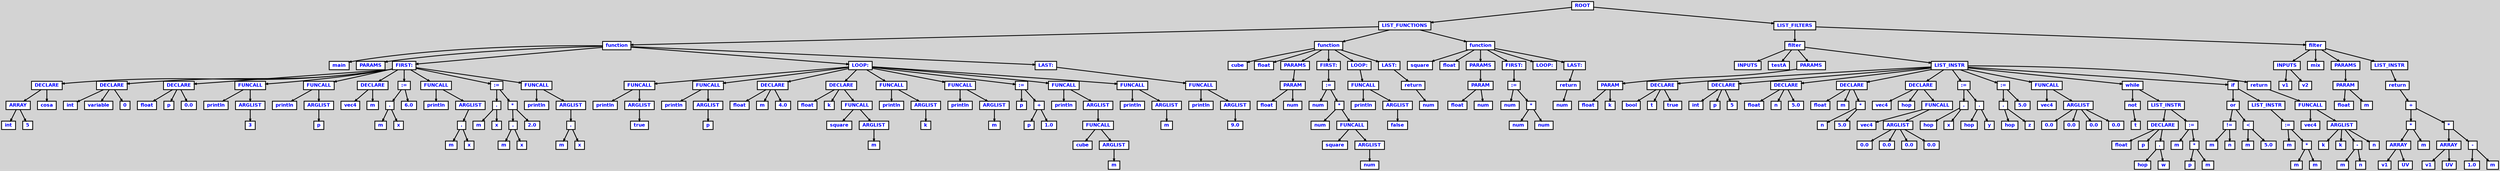 digraph {

	ordering=out;
	ranksep=.4;
	bgcolor="lightgrey"; node [shape=box, fixedsize=false, fontsize=12, fontname="Helvetica-bold", fontcolor="blue"
		width=.25, height=.25, color="black", fillcolor="white", style="filled, solid, bold"];
	edge [arrowsize=.5, color="black", style="bold"]

  n0 [label="ROOT"];
  n1 [label="LIST_FUNCTIONS"];
  n1 [label="LIST_FUNCTIONS"];
  n2 [label="function"];
  n2 [label="function"];
  n3 [label="main"];
  n4 [label="PARAMS"];
  n5 [label="FIRST:"];
  n5 [label="FIRST:"];
  n6 [label="DECLARE"];
  n6 [label="DECLARE"];
  n7 [label="ARRAY"];
  n7 [label="ARRAY"];
  n8 [label="int"];
  n9 [label="5"];
  n10 [label="cosa"];
  n11 [label="DECLARE"];
  n11 [label="DECLARE"];
  n12 [label="int"];
  n13 [label="variable"];
  n14 [label="0"];
  n15 [label="DECLARE"];
  n15 [label="DECLARE"];
  n16 [label="float"];
  n17 [label="p"];
  n18 [label="0.0"];
  n19 [label="FUNCALL"];
  n19 [label="FUNCALL"];
  n20 [label="println"];
  n21 [label="ARGLIST"];
  n21 [label="ARGLIST"];
  n22 [label="3"];
  n23 [label="FUNCALL"];
  n23 [label="FUNCALL"];
  n24 [label="println"];
  n25 [label="ARGLIST"];
  n25 [label="ARGLIST"];
  n26 [label="p"];
  n27 [label="DECLARE"];
  n27 [label="DECLARE"];
  n28 [label="vec4"];
  n29 [label="m"];
  n30 [label=":="];
  n30 [label=":="];
  n31 [label="."];
  n31 [label="."];
  n32 [label="m"];
  n33 [label="x"];
  n34 [label="6.0"];
  n35 [label="FUNCALL"];
  n35 [label="FUNCALL"];
  n36 [label="println"];
  n37 [label="ARGLIST"];
  n37 [label="ARGLIST"];
  n38 [label="."];
  n38 [label="."];
  n39 [label="m"];
  n40 [label="x"];
  n41 [label=":="];
  n41 [label=":="];
  n42 [label="."];
  n42 [label="."];
  n43 [label="m"];
  n44 [label="x"];
  n45 [label="*"];
  n45 [label="*"];
  n46 [label="."];
  n46 [label="."];
  n47 [label="m"];
  n48 [label="x"];
  n49 [label="2.0"];
  n50 [label="FUNCALL"];
  n50 [label="FUNCALL"];
  n51 [label="println"];
  n52 [label="ARGLIST"];
  n52 [label="ARGLIST"];
  n53 [label="."];
  n53 [label="."];
  n54 [label="m"];
  n55 [label="x"];
  n56 [label="LOOP:"];
  n56 [label="LOOP:"];
  n57 [label="FUNCALL"];
  n57 [label="FUNCALL"];
  n58 [label="println"];
  n59 [label="ARGLIST"];
  n59 [label="ARGLIST"];
  n60 [label="true"];
  n61 [label="FUNCALL"];
  n61 [label="FUNCALL"];
  n62 [label="println"];
  n63 [label="ARGLIST"];
  n63 [label="ARGLIST"];
  n64 [label="p"];
  n65 [label="DECLARE"];
  n65 [label="DECLARE"];
  n66 [label="float"];
  n67 [label="m"];
  n68 [label="4.0"];
  n69 [label="DECLARE"];
  n69 [label="DECLARE"];
  n70 [label="float"];
  n71 [label="k"];
  n72 [label="FUNCALL"];
  n72 [label="FUNCALL"];
  n73 [label="square"];
  n74 [label="ARGLIST"];
  n74 [label="ARGLIST"];
  n75 [label="m"];
  n76 [label="FUNCALL"];
  n76 [label="FUNCALL"];
  n77 [label="println"];
  n78 [label="ARGLIST"];
  n78 [label="ARGLIST"];
  n79 [label="k"];
  n80 [label="FUNCALL"];
  n80 [label="FUNCALL"];
  n81 [label="println"];
  n82 [label="ARGLIST"];
  n82 [label="ARGLIST"];
  n83 [label="m"];
  n84 [label=":="];
  n84 [label=":="];
  n85 [label="p"];
  n86 [label="+"];
  n86 [label="+"];
  n87 [label="p"];
  n88 [label="1.0"];
  n89 [label="FUNCALL"];
  n89 [label="FUNCALL"];
  n90 [label="println"];
  n91 [label="ARGLIST"];
  n91 [label="ARGLIST"];
  n92 [label="FUNCALL"];
  n92 [label="FUNCALL"];
  n93 [label="cube"];
  n94 [label="ARGLIST"];
  n94 [label="ARGLIST"];
  n95 [label="m"];
  n96 [label="FUNCALL"];
  n96 [label="FUNCALL"];
  n97 [label="println"];
  n98 [label="ARGLIST"];
  n98 [label="ARGLIST"];
  n99 [label="m"];
  n100 [label="LAST:"];
  n100 [label="LAST:"];
  n101 [label="FUNCALL"];
  n101 [label="FUNCALL"];
  n102 [label="println"];
  n103 [label="ARGLIST"];
  n103 [label="ARGLIST"];
  n104 [label="9.0"];
  n105 [label="function"];
  n105 [label="function"];
  n106 [label="cube"];
  n107 [label="float"];
  n108 [label="PARAMS"];
  n108 [label="PARAMS"];
  n109 [label="PARAM"];
  n109 [label="PARAM"];
  n110 [label="float"];
  n111 [label="num"];
  n112 [label="FIRST:"];
  n112 [label="FIRST:"];
  n113 [label=":="];
  n113 [label=":="];
  n114 [label="num"];
  n115 [label="*"];
  n115 [label="*"];
  n116 [label="num"];
  n117 [label="FUNCALL"];
  n117 [label="FUNCALL"];
  n118 [label="square"];
  n119 [label="ARGLIST"];
  n119 [label="ARGLIST"];
  n120 [label="num"];
  n121 [label="LOOP:"];
  n121 [label="LOOP:"];
  n122 [label="FUNCALL"];
  n122 [label="FUNCALL"];
  n123 [label="println"];
  n124 [label="ARGLIST"];
  n124 [label="ARGLIST"];
  n125 [label="false"];
  n126 [label="LAST:"];
  n126 [label="LAST:"];
  n127 [label="return"];
  n127 [label="return"];
  n128 [label="num"];
  n129 [label="function"];
  n129 [label="function"];
  n130 [label="square"];
  n131 [label="float"];
  n132 [label="PARAMS"];
  n132 [label="PARAMS"];
  n133 [label="PARAM"];
  n133 [label="PARAM"];
  n134 [label="float"];
  n135 [label="num"];
  n136 [label="FIRST:"];
  n136 [label="FIRST:"];
  n137 [label=":="];
  n137 [label=":="];
  n138 [label="num"];
  n139 [label="*"];
  n139 [label="*"];
  n140 [label="num"];
  n141 [label="num"];
  n142 [label="LOOP:"];
  n143 [label="LAST:"];
  n143 [label="LAST:"];
  n144 [label="return"];
  n144 [label="return"];
  n145 [label="num"];
  n146 [label="LIST_FILTERS"];
  n146 [label="LIST_FILTERS"];
  n147 [label="filter"];
  n147 [label="filter"];
  n148 [label="INPUTS"];
  n149 [label="testA"];
  n150 [label="PARAMS"];
  n150 [label="PARAMS"];
  n151 [label="PARAM"];
  n151 [label="PARAM"];
  n152 [label="float"];
  n153 [label="k"];
  n154 [label="LIST_INSTR"];
  n154 [label="LIST_INSTR"];
  n155 [label="DECLARE"];
  n155 [label="DECLARE"];
  n156 [label="bool"];
  n157 [label="t"];
  n158 [label="true"];
  n159 [label="DECLARE"];
  n159 [label="DECLARE"];
  n160 [label="int"];
  n161 [label="p"];
  n162 [label="5"];
  n163 [label="DECLARE"];
  n163 [label="DECLARE"];
  n164 [label="float"];
  n165 [label="n"];
  n166 [label="5.0"];
  n167 [label="DECLARE"];
  n167 [label="DECLARE"];
  n168 [label="float"];
  n169 [label="m"];
  n170 [label="*"];
  n170 [label="*"];
  n171 [label="n"];
  n172 [label="5.0"];
  n173 [label="DECLARE"];
  n173 [label="DECLARE"];
  n174 [label="vec4"];
  n175 [label="hop"];
  n176 [label="FUNCALL"];
  n176 [label="FUNCALL"];
  n177 [label="vec4"];
  n178 [label="ARGLIST"];
  n178 [label="ARGLIST"];
  n179 [label="0.0"];
  n180 [label="0.0"];
  n181 [label="0.0"];
  n182 [label="0.0"];
  n183 [label=":="];
  n183 [label=":="];
  n184 [label="."];
  n184 [label="."];
  n185 [label="hop"];
  n186 [label="x"];
  n187 [label="."];
  n187 [label="."];
  n188 [label="hop"];
  n189 [label="y"];
  n190 [label=":="];
  n190 [label=":="];
  n191 [label="."];
  n191 [label="."];
  n192 [label="hop"];
  n193 [label="z"];
  n194 [label="5.0"];
  n195 [label="FUNCALL"];
  n195 [label="FUNCALL"];
  n196 [label="vec4"];
  n197 [label="ARGLIST"];
  n197 [label="ARGLIST"];
  n198 [label="0.0"];
  n199 [label="0.0"];
  n200 [label="0.0"];
  n201 [label="0.0"];
  n202 [label="while"];
  n202 [label="while"];
  n203 [label="not"];
  n203 [label="not"];
  n204 [label="t"];
  n205 [label="LIST_INSTR"];
  n205 [label="LIST_INSTR"];
  n206 [label="DECLARE"];
  n206 [label="DECLARE"];
  n207 [label="float"];
  n208 [label="p"];
  n209 [label="."];
  n209 [label="."];
  n210 [label="hop"];
  n211 [label="w"];
  n212 [label=":="];
  n212 [label=":="];
  n213 [label="m"];
  n214 [label="*"];
  n214 [label="*"];
  n215 [label="p"];
  n216 [label="m"];
  n217 [label="if"];
  n217 [label="if"];
  n218 [label="or"];
  n218 [label="or"];
  n219 [label="!="];
  n219 [label="!="];
  n220 [label="m"];
  n221 [label="n"];
  n222 [label="<"];
  n222 [label="<"];
  n223 [label="m"];
  n224 [label="5.0"];
  n225 [label="LIST_INSTR"];
  n225 [label="LIST_INSTR"];
  n226 [label=":="];
  n226 [label=":="];
  n227 [label="m"];
  n228 [label="*"];
  n228 [label="*"];
  n229 [label="m"];
  n230 [label="m"];
  n231 [label="return"];
  n231 [label="return"];
  n232 [label="FUNCALL"];
  n232 [label="FUNCALL"];
  n233 [label="vec4"];
  n234 [label="ARGLIST"];
  n234 [label="ARGLIST"];
  n235 [label="k"];
  n236 [label="k"];
  n237 [label="-"];
  n237 [label="-"];
  n238 [label="m"];
  n239 [label="n"];
  n240 [label="n"];
  n241 [label="filter"];
  n241 [label="filter"];
  n242 [label="INPUTS"];
  n242 [label="INPUTS"];
  n243 [label="v1"];
  n244 [label="v2"];
  n245 [label="mix"];
  n246 [label="PARAMS"];
  n246 [label="PARAMS"];
  n247 [label="PARAM"];
  n247 [label="PARAM"];
  n248 [label="float"];
  n249 [label="m"];
  n250 [label="LIST_INSTR"];
  n250 [label="LIST_INSTR"];
  n251 [label="return"];
  n251 [label="return"];
  n252 [label="+"];
  n252 [label="+"];
  n253 [label="*"];
  n253 [label="*"];
  n254 [label="ARRAY"];
  n254 [label="ARRAY"];
  n255 [label="v1"];
  n256 [label="UV"];
  n257 [label="m"];
  n258 [label="*"];
  n258 [label="*"];
  n259 [label="ARRAY"];
  n259 [label="ARRAY"];
  n260 [label="v1"];
  n261 [label="UV"];
  n262 [label="-"];
  n262 [label="-"];
  n263 [label="1.0"];
  n264 [label="m"];

  n0 -> n1 // "ROOT" -> "LIST_FUNCTIONS"
  n1 -> n2 // "LIST_FUNCTIONS" -> "function"
  n2 -> n3 // "function" -> "main"
  n2 -> n4 // "function" -> "PARAMS"
  n2 -> n5 // "function" -> "FIRST:"
  n5 -> n6 // "FIRST:" -> "DECLARE"
  n6 -> n7 // "DECLARE" -> "ARRAY"
  n7 -> n8 // "ARRAY" -> "int"
  n7 -> n9 // "ARRAY" -> "5"
  n6 -> n10 // "DECLARE" -> "cosa"
  n5 -> n11 // "FIRST:" -> "DECLARE"
  n11 -> n12 // "DECLARE" -> "int"
  n11 -> n13 // "DECLARE" -> "variable"
  n11 -> n14 // "DECLARE" -> "0"
  n5 -> n15 // "FIRST:" -> "DECLARE"
  n15 -> n16 // "DECLARE" -> "float"
  n15 -> n17 // "DECLARE" -> "p"
  n15 -> n18 // "DECLARE" -> "0.0"
  n5 -> n19 // "FIRST:" -> "FUNCALL"
  n19 -> n20 // "FUNCALL" -> "println"
  n19 -> n21 // "FUNCALL" -> "ARGLIST"
  n21 -> n22 // "ARGLIST" -> "3"
  n5 -> n23 // "FIRST:" -> "FUNCALL"
  n23 -> n24 // "FUNCALL" -> "println"
  n23 -> n25 // "FUNCALL" -> "ARGLIST"
  n25 -> n26 // "ARGLIST" -> "p"
  n5 -> n27 // "FIRST:" -> "DECLARE"
  n27 -> n28 // "DECLARE" -> "vec4"
  n27 -> n29 // "DECLARE" -> "m"
  n5 -> n30 // "FIRST:" -> ":="
  n30 -> n31 // ":=" -> "."
  n31 -> n32 // "." -> "m"
  n31 -> n33 // "." -> "x"
  n30 -> n34 // ":=" -> "6.0"
  n5 -> n35 // "FIRST:" -> "FUNCALL"
  n35 -> n36 // "FUNCALL" -> "println"
  n35 -> n37 // "FUNCALL" -> "ARGLIST"
  n37 -> n38 // "ARGLIST" -> "."
  n38 -> n39 // "." -> "m"
  n38 -> n40 // "." -> "x"
  n5 -> n41 // "FIRST:" -> ":="
  n41 -> n42 // ":=" -> "."
  n42 -> n43 // "." -> "m"
  n42 -> n44 // "." -> "x"
  n41 -> n45 // ":=" -> "*"
  n45 -> n46 // "*" -> "."
  n46 -> n47 // "." -> "m"
  n46 -> n48 // "." -> "x"
  n45 -> n49 // "*" -> "2.0"
  n5 -> n50 // "FIRST:" -> "FUNCALL"
  n50 -> n51 // "FUNCALL" -> "println"
  n50 -> n52 // "FUNCALL" -> "ARGLIST"
  n52 -> n53 // "ARGLIST" -> "."
  n53 -> n54 // "." -> "m"
  n53 -> n55 // "." -> "x"
  n2 -> n56 // "function" -> "LOOP:"
  n56 -> n57 // "LOOP:" -> "FUNCALL"
  n57 -> n58 // "FUNCALL" -> "println"
  n57 -> n59 // "FUNCALL" -> "ARGLIST"
  n59 -> n60 // "ARGLIST" -> "true"
  n56 -> n61 // "LOOP:" -> "FUNCALL"
  n61 -> n62 // "FUNCALL" -> "println"
  n61 -> n63 // "FUNCALL" -> "ARGLIST"
  n63 -> n64 // "ARGLIST" -> "p"
  n56 -> n65 // "LOOP:" -> "DECLARE"
  n65 -> n66 // "DECLARE" -> "float"
  n65 -> n67 // "DECLARE" -> "m"
  n65 -> n68 // "DECLARE" -> "4.0"
  n56 -> n69 // "LOOP:" -> "DECLARE"
  n69 -> n70 // "DECLARE" -> "float"
  n69 -> n71 // "DECLARE" -> "k"
  n69 -> n72 // "DECLARE" -> "FUNCALL"
  n72 -> n73 // "FUNCALL" -> "square"
  n72 -> n74 // "FUNCALL" -> "ARGLIST"
  n74 -> n75 // "ARGLIST" -> "m"
  n56 -> n76 // "LOOP:" -> "FUNCALL"
  n76 -> n77 // "FUNCALL" -> "println"
  n76 -> n78 // "FUNCALL" -> "ARGLIST"
  n78 -> n79 // "ARGLIST" -> "k"
  n56 -> n80 // "LOOP:" -> "FUNCALL"
  n80 -> n81 // "FUNCALL" -> "println"
  n80 -> n82 // "FUNCALL" -> "ARGLIST"
  n82 -> n83 // "ARGLIST" -> "m"
  n56 -> n84 // "LOOP:" -> ":="
  n84 -> n85 // ":=" -> "p"
  n84 -> n86 // ":=" -> "+"
  n86 -> n87 // "+" -> "p"
  n86 -> n88 // "+" -> "1.0"
  n56 -> n89 // "LOOP:" -> "FUNCALL"
  n89 -> n90 // "FUNCALL" -> "println"
  n89 -> n91 // "FUNCALL" -> "ARGLIST"
  n91 -> n92 // "ARGLIST" -> "FUNCALL"
  n92 -> n93 // "FUNCALL" -> "cube"
  n92 -> n94 // "FUNCALL" -> "ARGLIST"
  n94 -> n95 // "ARGLIST" -> "m"
  n56 -> n96 // "LOOP:" -> "FUNCALL"
  n96 -> n97 // "FUNCALL" -> "println"
  n96 -> n98 // "FUNCALL" -> "ARGLIST"
  n98 -> n99 // "ARGLIST" -> "m"
  n2 -> n100 // "function" -> "LAST:"
  n100 -> n101 // "LAST:" -> "FUNCALL"
  n101 -> n102 // "FUNCALL" -> "println"
  n101 -> n103 // "FUNCALL" -> "ARGLIST"
  n103 -> n104 // "ARGLIST" -> "9.0"
  n1 -> n105 // "LIST_FUNCTIONS" -> "function"
  n105 -> n106 // "function" -> "cube"
  n105 -> n107 // "function" -> "float"
  n105 -> n108 // "function" -> "PARAMS"
  n108 -> n109 // "PARAMS" -> "PARAM"
  n109 -> n110 // "PARAM" -> "float"
  n109 -> n111 // "PARAM" -> "num"
  n105 -> n112 // "function" -> "FIRST:"
  n112 -> n113 // "FIRST:" -> ":="
  n113 -> n114 // ":=" -> "num"
  n113 -> n115 // ":=" -> "*"
  n115 -> n116 // "*" -> "num"
  n115 -> n117 // "*" -> "FUNCALL"
  n117 -> n118 // "FUNCALL" -> "square"
  n117 -> n119 // "FUNCALL" -> "ARGLIST"
  n119 -> n120 // "ARGLIST" -> "num"
  n105 -> n121 // "function" -> "LOOP:"
  n121 -> n122 // "LOOP:" -> "FUNCALL"
  n122 -> n123 // "FUNCALL" -> "println"
  n122 -> n124 // "FUNCALL" -> "ARGLIST"
  n124 -> n125 // "ARGLIST" -> "false"
  n105 -> n126 // "function" -> "LAST:"
  n126 -> n127 // "LAST:" -> "return"
  n127 -> n128 // "return" -> "num"
  n1 -> n129 // "LIST_FUNCTIONS" -> "function"
  n129 -> n130 // "function" -> "square"
  n129 -> n131 // "function" -> "float"
  n129 -> n132 // "function" -> "PARAMS"
  n132 -> n133 // "PARAMS" -> "PARAM"
  n133 -> n134 // "PARAM" -> "float"
  n133 -> n135 // "PARAM" -> "num"
  n129 -> n136 // "function" -> "FIRST:"
  n136 -> n137 // "FIRST:" -> ":="
  n137 -> n138 // ":=" -> "num"
  n137 -> n139 // ":=" -> "*"
  n139 -> n140 // "*" -> "num"
  n139 -> n141 // "*" -> "num"
  n129 -> n142 // "function" -> "LOOP:"
  n129 -> n143 // "function" -> "LAST:"
  n143 -> n144 // "LAST:" -> "return"
  n144 -> n145 // "return" -> "num"
  n0 -> n146 // "ROOT" -> "LIST_FILTERS"
  n146 -> n147 // "LIST_FILTERS" -> "filter"
  n147 -> n148 // "filter" -> "INPUTS"
  n147 -> n149 // "filter" -> "testA"
  n147 -> n150 // "filter" -> "PARAMS"
  n150 -> n151 // "PARAMS" -> "PARAM"
  n151 -> n152 // "PARAM" -> "float"
  n151 -> n153 // "PARAM" -> "k"
  n147 -> n154 // "filter" -> "LIST_INSTR"
  n154 -> n155 // "LIST_INSTR" -> "DECLARE"
  n155 -> n156 // "DECLARE" -> "bool"
  n155 -> n157 // "DECLARE" -> "t"
  n155 -> n158 // "DECLARE" -> "true"
  n154 -> n159 // "LIST_INSTR" -> "DECLARE"
  n159 -> n160 // "DECLARE" -> "int"
  n159 -> n161 // "DECLARE" -> "p"
  n159 -> n162 // "DECLARE" -> "5"
  n154 -> n163 // "LIST_INSTR" -> "DECLARE"
  n163 -> n164 // "DECLARE" -> "float"
  n163 -> n165 // "DECLARE" -> "n"
  n163 -> n166 // "DECLARE" -> "5.0"
  n154 -> n167 // "LIST_INSTR" -> "DECLARE"
  n167 -> n168 // "DECLARE" -> "float"
  n167 -> n169 // "DECLARE" -> "m"
  n167 -> n170 // "DECLARE" -> "*"
  n170 -> n171 // "*" -> "n"
  n170 -> n172 // "*" -> "5.0"
  n154 -> n173 // "LIST_INSTR" -> "DECLARE"
  n173 -> n174 // "DECLARE" -> "vec4"
  n173 -> n175 // "DECLARE" -> "hop"
  n173 -> n176 // "DECLARE" -> "FUNCALL"
  n176 -> n177 // "FUNCALL" -> "vec4"
  n176 -> n178 // "FUNCALL" -> "ARGLIST"
  n178 -> n179 // "ARGLIST" -> "0.0"
  n178 -> n180 // "ARGLIST" -> "0.0"
  n178 -> n181 // "ARGLIST" -> "0.0"
  n178 -> n182 // "ARGLIST" -> "0.0"
  n154 -> n183 // "LIST_INSTR" -> ":="
  n183 -> n184 // ":=" -> "."
  n184 -> n185 // "." -> "hop"
  n184 -> n186 // "." -> "x"
  n183 -> n187 // ":=" -> "."
  n187 -> n188 // "." -> "hop"
  n187 -> n189 // "." -> "y"
  n154 -> n190 // "LIST_INSTR" -> ":="
  n190 -> n191 // ":=" -> "."
  n191 -> n192 // "." -> "hop"
  n191 -> n193 // "." -> "z"
  n190 -> n194 // ":=" -> "5.0"
  n154 -> n195 // "LIST_INSTR" -> "FUNCALL"
  n195 -> n196 // "FUNCALL" -> "vec4"
  n195 -> n197 // "FUNCALL" -> "ARGLIST"
  n197 -> n198 // "ARGLIST" -> "0.0"
  n197 -> n199 // "ARGLIST" -> "0.0"
  n197 -> n200 // "ARGLIST" -> "0.0"
  n197 -> n201 // "ARGLIST" -> "0.0"
  n154 -> n202 // "LIST_INSTR" -> "while"
  n202 -> n203 // "while" -> "not"
  n203 -> n204 // "not" -> "t"
  n202 -> n205 // "while" -> "LIST_INSTR"
  n205 -> n206 // "LIST_INSTR" -> "DECLARE"
  n206 -> n207 // "DECLARE" -> "float"
  n206 -> n208 // "DECLARE" -> "p"
  n206 -> n209 // "DECLARE" -> "."
  n209 -> n210 // "." -> "hop"
  n209 -> n211 // "." -> "w"
  n205 -> n212 // "LIST_INSTR" -> ":="
  n212 -> n213 // ":=" -> "m"
  n212 -> n214 // ":=" -> "*"
  n214 -> n215 // "*" -> "p"
  n214 -> n216 // "*" -> "m"
  n154 -> n217 // "LIST_INSTR" -> "if"
  n217 -> n218 // "if" -> "or"
  n218 -> n219 // "or" -> "!="
  n219 -> n220 // "!=" -> "m"
  n219 -> n221 // "!=" -> "n"
  n218 -> n222 // "or" -> "<"
  n222 -> n223 // "<" -> "m"
  n222 -> n224 // "<" -> "5.0"
  n217 -> n225 // "if" -> "LIST_INSTR"
  n225 -> n226 // "LIST_INSTR" -> ":="
  n226 -> n227 // ":=" -> "m"
  n226 -> n228 // ":=" -> "*"
  n228 -> n229 // "*" -> "m"
  n228 -> n230 // "*" -> "m"
  n154 -> n231 // "LIST_INSTR" -> "return"
  n231 -> n232 // "return" -> "FUNCALL"
  n232 -> n233 // "FUNCALL" -> "vec4"
  n232 -> n234 // "FUNCALL" -> "ARGLIST"
  n234 -> n235 // "ARGLIST" -> "k"
  n234 -> n236 // "ARGLIST" -> "k"
  n234 -> n237 // "ARGLIST" -> "-"
  n237 -> n238 // "-" -> "m"
  n237 -> n239 // "-" -> "n"
  n234 -> n240 // "ARGLIST" -> "n"
  n146 -> n241 // "LIST_FILTERS" -> "filter"
  n241 -> n242 // "filter" -> "INPUTS"
  n242 -> n243 // "INPUTS" -> "v1"
  n242 -> n244 // "INPUTS" -> "v2"
  n241 -> n245 // "filter" -> "mix"
  n241 -> n246 // "filter" -> "PARAMS"
  n246 -> n247 // "PARAMS" -> "PARAM"
  n247 -> n248 // "PARAM" -> "float"
  n247 -> n249 // "PARAM" -> "m"
  n241 -> n250 // "filter" -> "LIST_INSTR"
  n250 -> n251 // "LIST_INSTR" -> "return"
  n251 -> n252 // "return" -> "+"
  n252 -> n253 // "+" -> "*"
  n253 -> n254 // "*" -> "ARRAY"
  n254 -> n255 // "ARRAY" -> "v1"
  n254 -> n256 // "ARRAY" -> "UV"
  n253 -> n257 // "*" -> "m"
  n252 -> n258 // "+" -> "*"
  n258 -> n259 // "*" -> "ARRAY"
  n259 -> n260 // "ARRAY" -> "v1"
  n259 -> n261 // "ARRAY" -> "UV"
  n258 -> n262 // "*" -> "-"
  n262 -> n263 // "-" -> "1.0"
  n262 -> n264 // "-" -> "m"

}

